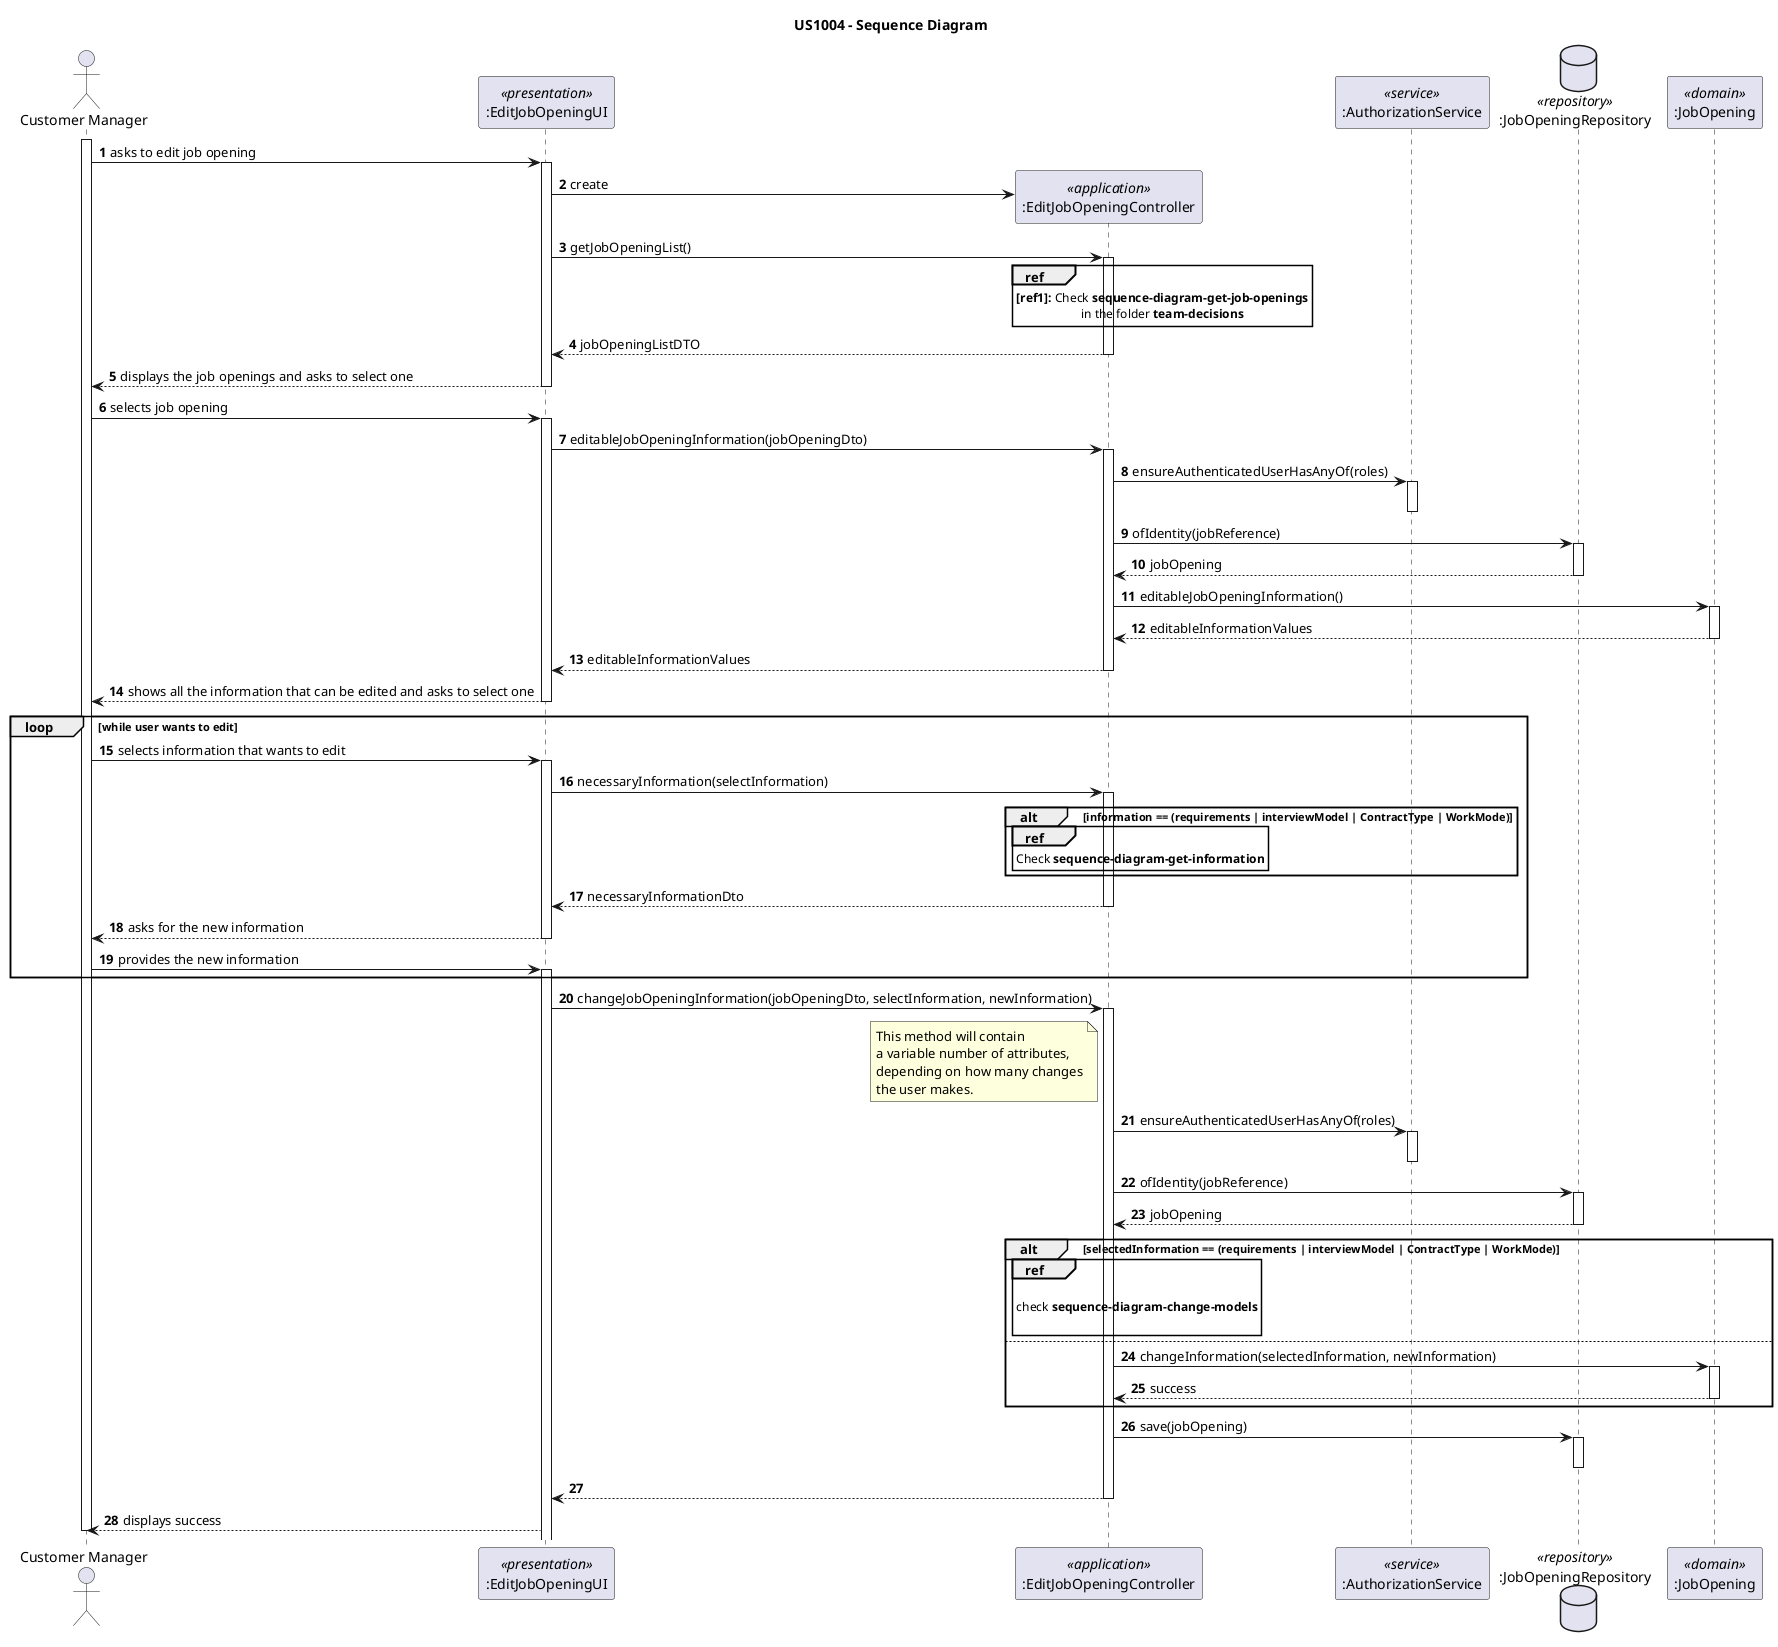 @startuml
'https://plantuml.com/sequence-diagram

title US1004 - Sequence Diagram

autonumber

actor "Customer Manager" as USER
participant ":EditJobOpeningUI" as UI <<presentation>>
participant ":EditJobOpeningController" as CTRL <<application>>
participant ":AuthorizationService" as AUTHZ <<service>>
database ":JobOpeningRepository" as JO_REPO <<repository>>
participant ":JobOpening" as JO <<domain>>

activate USER

USER -> UI : asks to edit job opening
activate UI

UI -> CTRL**: create

UI -> CTRL : getJobOpeningList()
activate CTRL

ref over CTRL
**[ref1]:** Check **sequence-diagram-get-job-openings**
in the folder **team-decisions**
end ref

CTRL --> UI: jobOpeningListDTO
deactivate CTRL

UI --> USER : displays the job openings and asks to select one
deactivate UI


USER -> UI : selects job opening
activate UI

    UI -> CTRL: editableJobOpeningInformation(jobOpeningDto)
    activate CTRL

    CTRL -> AUTHZ:  ensureAuthenticatedUserHasAnyOf(roles)
    activate AUTHZ
    deactivate AUTHZ

    CTRL -> JO_REPO: ofIdentity(jobReference)
    activate JO_REPO

    JO_REPO --> CTRL: jobOpening
    deactivate JO_REPO

    CTRL -> JO : editableJobOpeningInformation()
    activate JO

    JO --> CTRL: editableInformationValues
    deactivate JO

    CTRL --> UI: editableInformationValues
    deactivate CTRL


UI --> USER : shows all the information that can be edited and asks to select one
deactivate UI

loop while user wants to edit
    USER -> UI : selects information that wants to edit
    activate UI

    UI -> CTRL: necessaryInformation(selectInformation)
    activate CTRL

    alt information == (requirements | interviewModel | ContractType | WorkMode)

        ref over CTRL
            Check **sequence-diagram-get-information**
        end ref
    end alt

    CTRL --> UI: necessaryInformationDto
    deactivate CTRL

    UI --> USER : asks for the new information
    deactivate UI

    USER -> UI: provides the new information
    activate UI
end loop

    UI -> CTRL: changeJobOpeningInformation(jobOpeningDto, selectInformation, newInformation)
    activate CTRL

        note left CTRL
        This method will contain
        a variable number of attributes,
        depending on how many changes
        the user makes.
        end note

    CTRL -> AUTHZ:  ensureAuthenticatedUserHasAnyOf(roles)
    activate AUTHZ
    deactivate AUTHZ

    CTRL -> JO_REPO: ofIdentity(jobReference)
    activate JO_REPO

    JO_REPO --> CTRL: jobOpening
    deactivate JO_REPO

    alt selectedInformation == (requirements | interviewModel | ContractType | WorkMode)
        ref over CTRL

            check **sequence-diagram-change-models**

        end ref
    else

    CTRL -> JO: changeInformation(selectedInformation, newInformation)
    activate JO

    JO --> CTRL: success
    deactivate JO

    end alt

    CTRL -> JO_REPO: save(jobOpening)
    activate JO_REPO
    deactivate JO_REPO

CTRL --> UI:
deactivate CTRL

UI --> USER: displays success

deactivate USER


@enduml